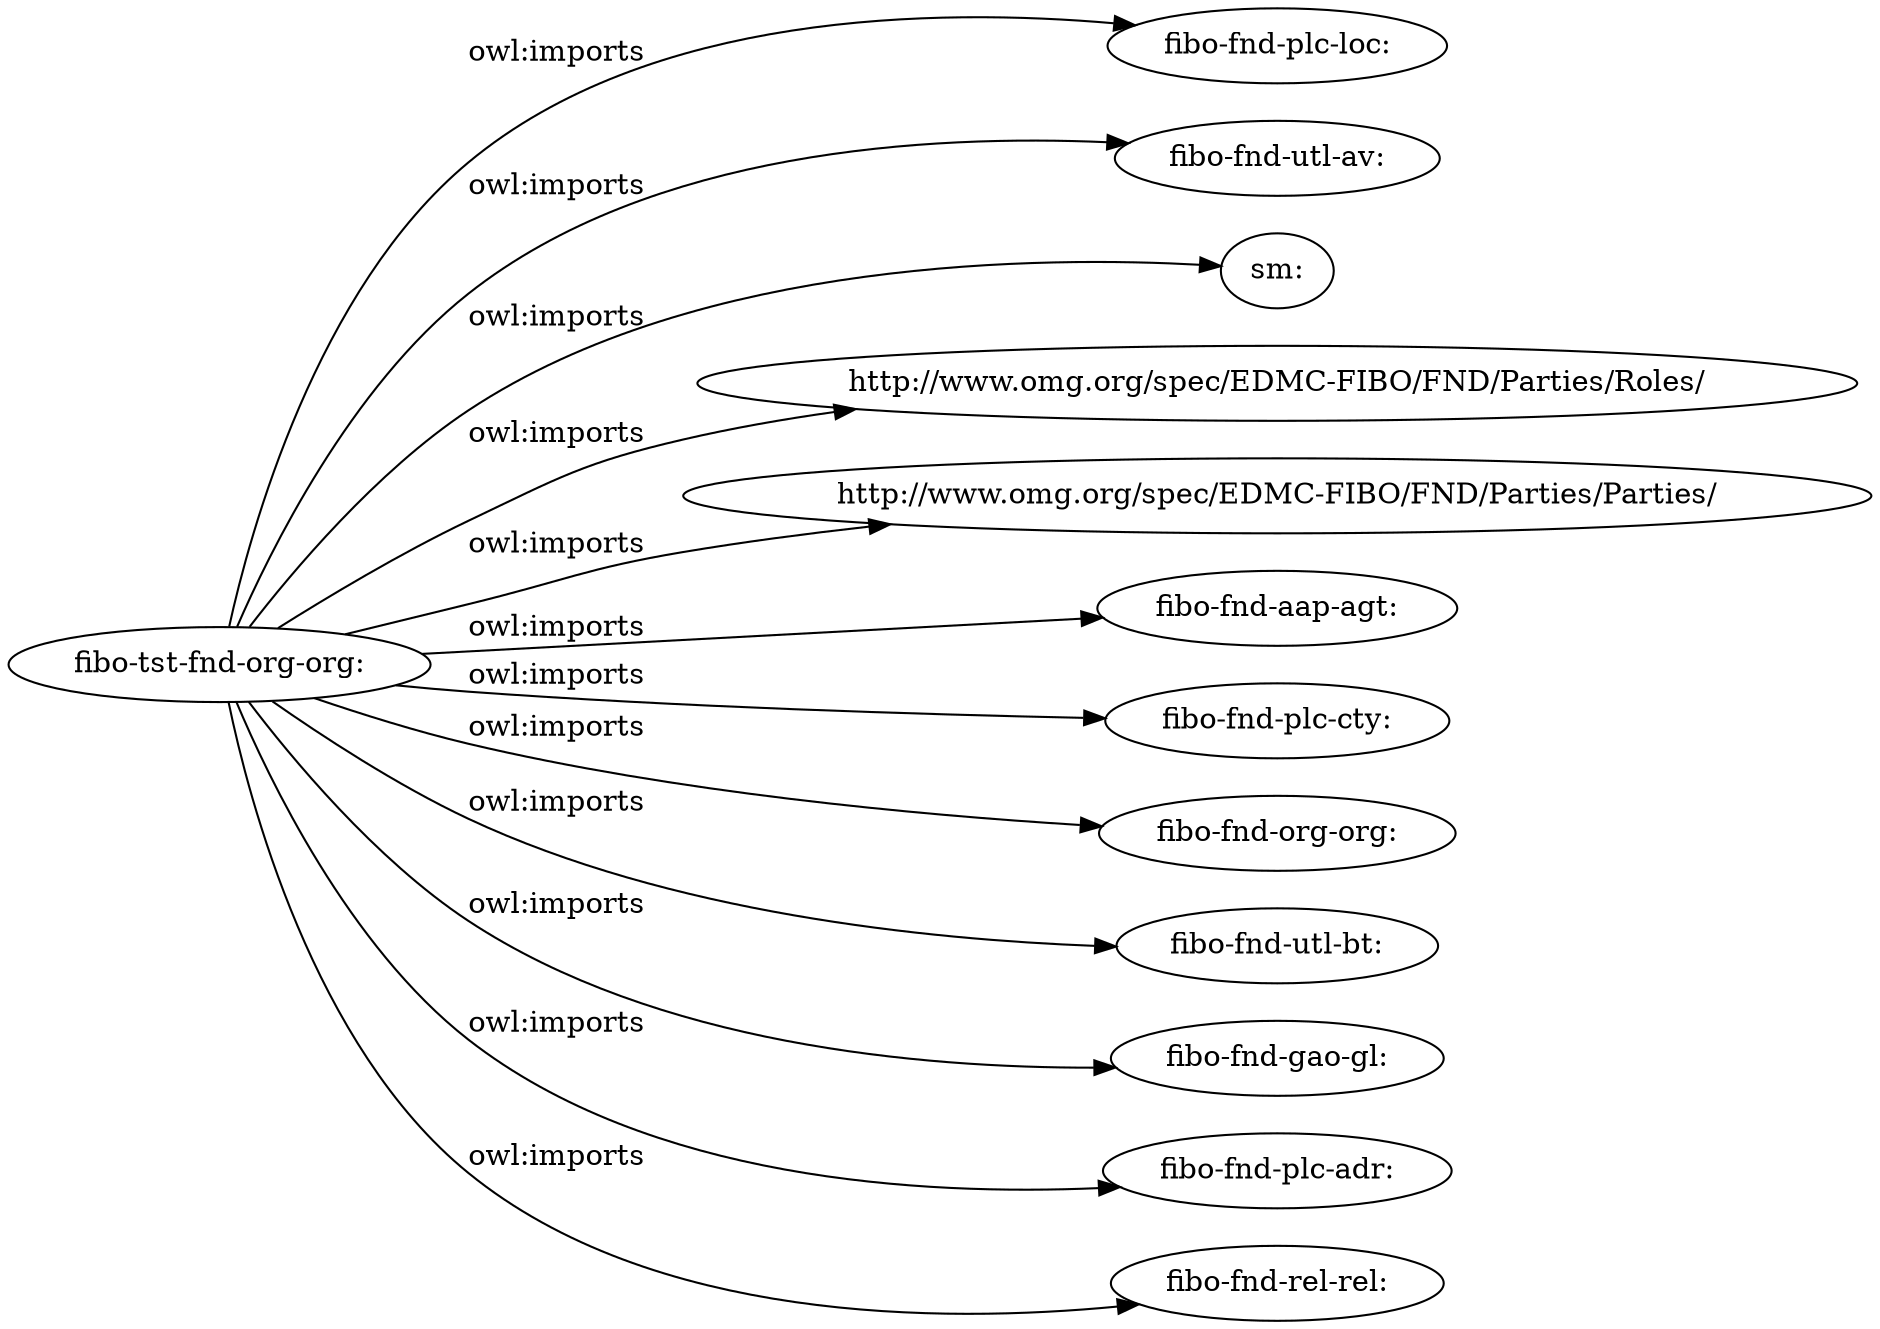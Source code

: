 digraph ar2dtool_diagram { 
rankdir=LR;
size="1501"
	"fibo-tst-fnd-org-org:" -> "fibo-fnd-plc-loc:" [ label = "owl:imports" ];
	"fibo-tst-fnd-org-org:" -> "fibo-fnd-utl-av:" [ label = "owl:imports" ];
	"fibo-tst-fnd-org-org:" -> "sm:" [ label = "owl:imports" ];
	"fibo-tst-fnd-org-org:" -> "http://www.omg.org/spec/EDMC-FIBO/FND/Parties/Roles/" [ label = "owl:imports" ];
	"fibo-tst-fnd-org-org:" -> "http://www.omg.org/spec/EDMC-FIBO/FND/Parties/Parties/" [ label = "owl:imports" ];
	"fibo-tst-fnd-org-org:" -> "fibo-fnd-aap-agt:" [ label = "owl:imports" ];
	"fibo-tst-fnd-org-org:" -> "fibo-fnd-plc-cty:" [ label = "owl:imports" ];
	"fibo-tst-fnd-org-org:" -> "fibo-fnd-org-org:" [ label = "owl:imports" ];
	"fibo-tst-fnd-org-org:" -> "fibo-fnd-utl-bt:" [ label = "owl:imports" ];
	"fibo-tst-fnd-org-org:" -> "fibo-fnd-gao-gl:" [ label = "owl:imports" ];
	"fibo-tst-fnd-org-org:" -> "fibo-fnd-plc-adr:" [ label = "owl:imports" ];
	"fibo-tst-fnd-org-org:" -> "fibo-fnd-rel-rel:" [ label = "owl:imports" ];

}
